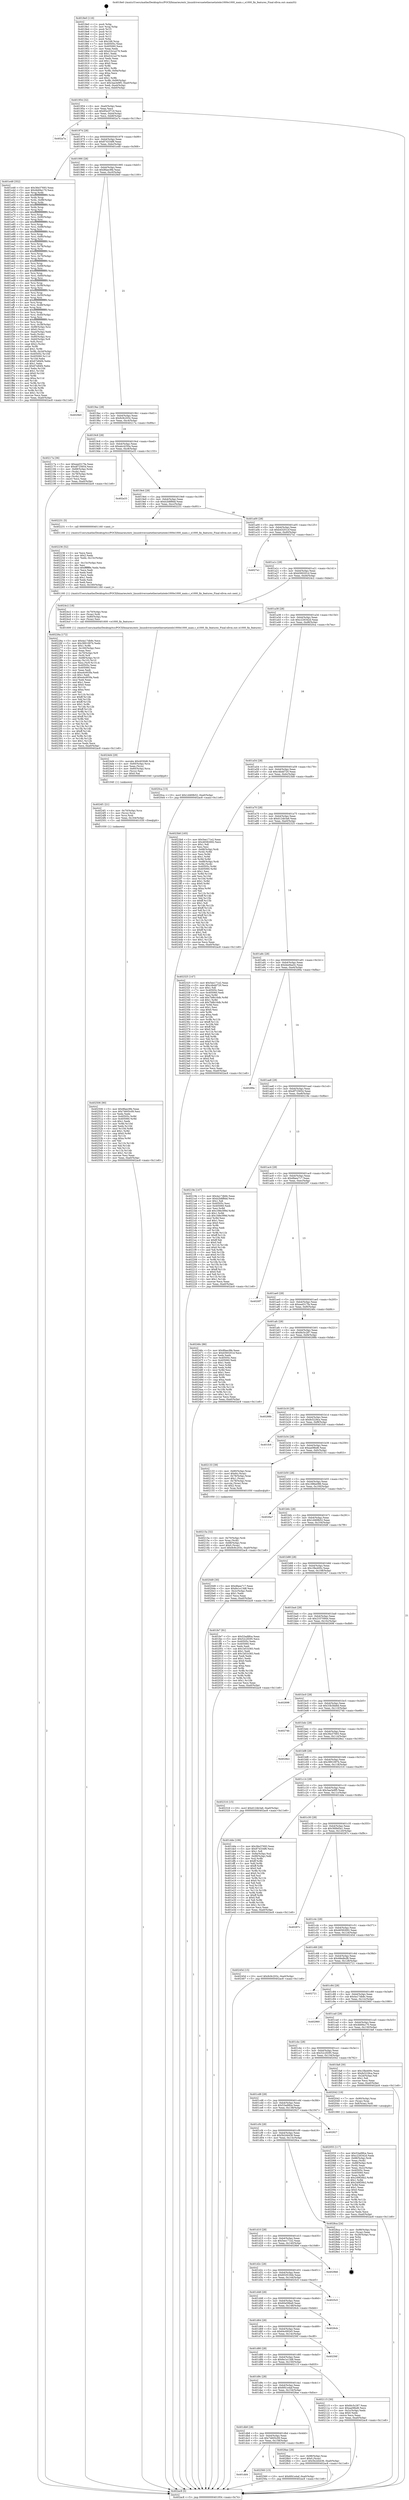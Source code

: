 digraph "0x4018e0" {
  label = "0x4018e0 (/mnt/c/Users/mathe/Desktop/tcc/POCII/binaries/extr_linuxdriversnetethernetintele1000e1000_main.c_e1000_fix_features_Final-ollvm.out::main(0))"
  labelloc = "t"
  node[shape=record]

  Entry [label="",width=0.3,height=0.3,shape=circle,fillcolor=black,style=filled]
  "0x401954" [label="{
     0x401954 [32]\l
     | [instrs]\l
     &nbsp;&nbsp;0x401954 \<+6\>: mov -0xa0(%rbp),%eax\l
     &nbsp;&nbsp;0x40195a \<+2\>: mov %eax,%ecx\l
     &nbsp;&nbsp;0x40195c \<+6\>: sub $0x85e2f719,%ecx\l
     &nbsp;&nbsp;0x401962 \<+6\>: mov %eax,-0xb4(%rbp)\l
     &nbsp;&nbsp;0x401968 \<+6\>: mov %ecx,-0xb8(%rbp)\l
     &nbsp;&nbsp;0x40196e \<+6\>: je 0000000000402a7a \<main+0x119a\>\l
  }"]
  "0x402a7a" [label="{
     0x402a7a\l
  }", style=dashed]
  "0x401974" [label="{
     0x401974 [28]\l
     | [instrs]\l
     &nbsp;&nbsp;0x401974 \<+5\>: jmp 0000000000401979 \<main+0x99\>\l
     &nbsp;&nbsp;0x401979 \<+6\>: mov -0xb4(%rbp),%eax\l
     &nbsp;&nbsp;0x40197f \<+5\>: sub $0x874334f6,%eax\l
     &nbsp;&nbsp;0x401984 \<+6\>: mov %eax,-0xbc(%rbp)\l
     &nbsp;&nbsp;0x40198a \<+6\>: je 0000000000401e48 \<main+0x568\>\l
  }"]
  Exit [label="",width=0.3,height=0.3,shape=circle,fillcolor=black,style=filled,peripheries=2]
  "0x401e48" [label="{
     0x401e48 [352]\l
     | [instrs]\l
     &nbsp;&nbsp;0x401e48 \<+5\>: mov $0x36e37693,%eax\l
     &nbsp;&nbsp;0x401e4d \<+5\>: mov $0x4b69a170,%ecx\l
     &nbsp;&nbsp;0x401e52 \<+3\>: mov %rsp,%rdx\l
     &nbsp;&nbsp;0x401e55 \<+4\>: add $0xfffffffffffffff0,%rdx\l
     &nbsp;&nbsp;0x401e59 \<+3\>: mov %rdx,%rsp\l
     &nbsp;&nbsp;0x401e5c \<+7\>: mov %rdx,-0x98(%rbp)\l
     &nbsp;&nbsp;0x401e63 \<+3\>: mov %rsp,%rdx\l
     &nbsp;&nbsp;0x401e66 \<+4\>: add $0xfffffffffffffff0,%rdx\l
     &nbsp;&nbsp;0x401e6a \<+3\>: mov %rdx,%rsp\l
     &nbsp;&nbsp;0x401e6d \<+3\>: mov %rsp,%rsi\l
     &nbsp;&nbsp;0x401e70 \<+4\>: add $0xfffffffffffffff0,%rsi\l
     &nbsp;&nbsp;0x401e74 \<+3\>: mov %rsi,%rsp\l
     &nbsp;&nbsp;0x401e77 \<+7\>: mov %rsi,-0x90(%rbp)\l
     &nbsp;&nbsp;0x401e7e \<+3\>: mov %rsp,%rsi\l
     &nbsp;&nbsp;0x401e81 \<+4\>: add $0xfffffffffffffff0,%rsi\l
     &nbsp;&nbsp;0x401e85 \<+3\>: mov %rsi,%rsp\l
     &nbsp;&nbsp;0x401e88 \<+7\>: mov %rsi,-0x88(%rbp)\l
     &nbsp;&nbsp;0x401e8f \<+3\>: mov %rsp,%rsi\l
     &nbsp;&nbsp;0x401e92 \<+4\>: add $0xfffffffffffffff0,%rsi\l
     &nbsp;&nbsp;0x401e96 \<+3\>: mov %rsi,%rsp\l
     &nbsp;&nbsp;0x401e99 \<+4\>: mov %rsi,-0x80(%rbp)\l
     &nbsp;&nbsp;0x401e9d \<+3\>: mov %rsp,%rsi\l
     &nbsp;&nbsp;0x401ea0 \<+4\>: add $0xfffffffffffffff0,%rsi\l
     &nbsp;&nbsp;0x401ea4 \<+3\>: mov %rsi,%rsp\l
     &nbsp;&nbsp;0x401ea7 \<+4\>: mov %rsi,-0x78(%rbp)\l
     &nbsp;&nbsp;0x401eab \<+3\>: mov %rsp,%rsi\l
     &nbsp;&nbsp;0x401eae \<+4\>: add $0xfffffffffffffff0,%rsi\l
     &nbsp;&nbsp;0x401eb2 \<+3\>: mov %rsi,%rsp\l
     &nbsp;&nbsp;0x401eb5 \<+4\>: mov %rsi,-0x70(%rbp)\l
     &nbsp;&nbsp;0x401eb9 \<+3\>: mov %rsp,%rsi\l
     &nbsp;&nbsp;0x401ebc \<+4\>: add $0xfffffffffffffff0,%rsi\l
     &nbsp;&nbsp;0x401ec0 \<+3\>: mov %rsi,%rsp\l
     &nbsp;&nbsp;0x401ec3 \<+4\>: mov %rsi,-0x68(%rbp)\l
     &nbsp;&nbsp;0x401ec7 \<+3\>: mov %rsp,%rsi\l
     &nbsp;&nbsp;0x401eca \<+4\>: add $0xfffffffffffffff0,%rsi\l
     &nbsp;&nbsp;0x401ece \<+3\>: mov %rsi,%rsp\l
     &nbsp;&nbsp;0x401ed1 \<+4\>: mov %rsi,-0x60(%rbp)\l
     &nbsp;&nbsp;0x401ed5 \<+3\>: mov %rsp,%rsi\l
     &nbsp;&nbsp;0x401ed8 \<+4\>: add $0xfffffffffffffff0,%rsi\l
     &nbsp;&nbsp;0x401edc \<+3\>: mov %rsi,%rsp\l
     &nbsp;&nbsp;0x401edf \<+4\>: mov %rsi,-0x58(%rbp)\l
     &nbsp;&nbsp;0x401ee3 \<+3\>: mov %rsp,%rsi\l
     &nbsp;&nbsp;0x401ee6 \<+4\>: add $0xfffffffffffffff0,%rsi\l
     &nbsp;&nbsp;0x401eea \<+3\>: mov %rsi,%rsp\l
     &nbsp;&nbsp;0x401eed \<+4\>: mov %rsi,-0x50(%rbp)\l
     &nbsp;&nbsp;0x401ef1 \<+3\>: mov %rsp,%rsi\l
     &nbsp;&nbsp;0x401ef4 \<+4\>: add $0xfffffffffffffff0,%rsi\l
     &nbsp;&nbsp;0x401ef8 \<+3\>: mov %rsi,%rsp\l
     &nbsp;&nbsp;0x401efb \<+4\>: mov %rsi,-0x48(%rbp)\l
     &nbsp;&nbsp;0x401eff \<+3\>: mov %rsp,%rsi\l
     &nbsp;&nbsp;0x401f02 \<+4\>: add $0xfffffffffffffff0,%rsi\l
     &nbsp;&nbsp;0x401f06 \<+3\>: mov %rsi,%rsp\l
     &nbsp;&nbsp;0x401f09 \<+4\>: mov %rsi,-0x40(%rbp)\l
     &nbsp;&nbsp;0x401f0d \<+3\>: mov %rsp,%rsi\l
     &nbsp;&nbsp;0x401f10 \<+4\>: add $0xfffffffffffffff0,%rsi\l
     &nbsp;&nbsp;0x401f14 \<+3\>: mov %rsi,%rsp\l
     &nbsp;&nbsp;0x401f17 \<+4\>: mov %rsi,-0x38(%rbp)\l
     &nbsp;&nbsp;0x401f1b \<+7\>: mov -0x98(%rbp),%rsi\l
     &nbsp;&nbsp;0x401f22 \<+6\>: movl $0x0,(%rsi)\l
     &nbsp;&nbsp;0x401f28 \<+6\>: mov -0xa4(%rbp),%edi\l
     &nbsp;&nbsp;0x401f2e \<+2\>: mov %edi,(%rdx)\l
     &nbsp;&nbsp;0x401f30 \<+7\>: mov -0x90(%rbp),%rsi\l
     &nbsp;&nbsp;0x401f37 \<+7\>: mov -0xb0(%rbp),%r8\l
     &nbsp;&nbsp;0x401f3e \<+3\>: mov %r8,(%rsi)\l
     &nbsp;&nbsp;0x401f41 \<+3\>: cmpl $0x2,(%rdx)\l
     &nbsp;&nbsp;0x401f44 \<+4\>: setne %r9b\l
     &nbsp;&nbsp;0x401f48 \<+4\>: and $0x1,%r9b\l
     &nbsp;&nbsp;0x401f4c \<+4\>: mov %r9b,-0x2d(%rbp)\l
     &nbsp;&nbsp;0x401f50 \<+8\>: mov 0x40505c,%r10d\l
     &nbsp;&nbsp;0x401f58 \<+8\>: mov 0x405060,%r11d\l
     &nbsp;&nbsp;0x401f60 \<+3\>: mov %r10d,%ebx\l
     &nbsp;&nbsp;0x401f63 \<+6\>: add $0x67e84f4,%ebx\l
     &nbsp;&nbsp;0x401f69 \<+3\>: sub $0x1,%ebx\l
     &nbsp;&nbsp;0x401f6c \<+6\>: sub $0x67e84f4,%ebx\l
     &nbsp;&nbsp;0x401f72 \<+4\>: imul %ebx,%r10d\l
     &nbsp;&nbsp;0x401f76 \<+4\>: and $0x1,%r10d\l
     &nbsp;&nbsp;0x401f7a \<+4\>: cmp $0x0,%r10d\l
     &nbsp;&nbsp;0x401f7e \<+4\>: sete %r9b\l
     &nbsp;&nbsp;0x401f82 \<+4\>: cmp $0xa,%r11d\l
     &nbsp;&nbsp;0x401f86 \<+4\>: setl %r14b\l
     &nbsp;&nbsp;0x401f8a \<+3\>: mov %r9b,%r15b\l
     &nbsp;&nbsp;0x401f8d \<+3\>: and %r14b,%r15b\l
     &nbsp;&nbsp;0x401f90 \<+3\>: xor %r14b,%r9b\l
     &nbsp;&nbsp;0x401f93 \<+3\>: or %r9b,%r15b\l
     &nbsp;&nbsp;0x401f96 \<+4\>: test $0x1,%r15b\l
     &nbsp;&nbsp;0x401f9a \<+3\>: cmovne %ecx,%eax\l
     &nbsp;&nbsp;0x401f9d \<+6\>: mov %eax,-0xa0(%rbp)\l
     &nbsp;&nbsp;0x401fa3 \<+5\>: jmp 0000000000402ac8 \<main+0x11e8\>\l
  }"]
  "0x401990" [label="{
     0x401990 [28]\l
     | [instrs]\l
     &nbsp;&nbsp;0x401990 \<+5\>: jmp 0000000000401995 \<main+0xb5\>\l
     &nbsp;&nbsp;0x401995 \<+6\>: mov -0xb4(%rbp),%eax\l
     &nbsp;&nbsp;0x40199b \<+5\>: sub $0x8faec9fe,%eax\l
     &nbsp;&nbsp;0x4019a0 \<+6\>: mov %eax,-0xc0(%rbp)\l
     &nbsp;&nbsp;0x4019a6 \<+6\>: je 00000000004029e0 \<main+0x1100\>\l
  }"]
  "0x401dd4" [label="{
     0x401dd4\l
  }", style=dashed]
  "0x4029e0" [label="{
     0x4029e0\l
  }", style=dashed]
  "0x4019ac" [label="{
     0x4019ac [28]\l
     | [instrs]\l
     &nbsp;&nbsp;0x4019ac \<+5\>: jmp 00000000004019b1 \<main+0xd1\>\l
     &nbsp;&nbsp;0x4019b1 \<+6\>: mov -0xb4(%rbp),%eax\l
     &nbsp;&nbsp;0x4019b7 \<+5\>: sub $0x9c9c203c,%eax\l
     &nbsp;&nbsp;0x4019bc \<+6\>: mov %eax,-0xc4(%rbp)\l
     &nbsp;&nbsp;0x4019c2 \<+6\>: je 000000000040217a \<main+0x89a\>\l
  }"]
  "0x402560" [label="{
     0x402560 [15]\l
     | [instrs]\l
     &nbsp;&nbsp;0x402560 \<+10\>: movl $0x6f41e4af,-0xa0(%rbp)\l
     &nbsp;&nbsp;0x40256a \<+5\>: jmp 0000000000402ac8 \<main+0x11e8\>\l
  }"]
  "0x40217a" [label="{
     0x40217a [36]\l
     | [instrs]\l
     &nbsp;&nbsp;0x40217a \<+5\>: mov $0xeed317fa,%eax\l
     &nbsp;&nbsp;0x40217f \<+5\>: mov $0xdf725654,%ecx\l
     &nbsp;&nbsp;0x402184 \<+4\>: mov -0x68(%rbp),%rdx\l
     &nbsp;&nbsp;0x402188 \<+2\>: mov (%rdx),%esi\l
     &nbsp;&nbsp;0x40218a \<+4\>: mov -0x78(%rbp),%rdx\l
     &nbsp;&nbsp;0x40218e \<+2\>: cmp (%rdx),%esi\l
     &nbsp;&nbsp;0x402190 \<+3\>: cmovl %ecx,%eax\l
     &nbsp;&nbsp;0x402193 \<+6\>: mov %eax,-0xa0(%rbp)\l
     &nbsp;&nbsp;0x402199 \<+5\>: jmp 0000000000402ac8 \<main+0x11e8\>\l
  }"]
  "0x4019c8" [label="{
     0x4019c8 [28]\l
     | [instrs]\l
     &nbsp;&nbsp;0x4019c8 \<+5\>: jmp 00000000004019cd \<main+0xed\>\l
     &nbsp;&nbsp;0x4019cd \<+6\>: mov -0xb4(%rbp),%eax\l
     &nbsp;&nbsp;0x4019d3 \<+5\>: sub $0xabc4250a,%eax\l
     &nbsp;&nbsp;0x4019d8 \<+6\>: mov %eax,-0xc8(%rbp)\l
     &nbsp;&nbsp;0x4019de \<+6\>: je 0000000000402a33 \<main+0x1153\>\l
  }"]
  "0x401db8" [label="{
     0x401db8 [28]\l
     | [instrs]\l
     &nbsp;&nbsp;0x401db8 \<+5\>: jmp 0000000000401dbd \<main+0x4dd\>\l
     &nbsp;&nbsp;0x401dbd \<+6\>: mov -0xb4(%rbp),%eax\l
     &nbsp;&nbsp;0x401dc3 \<+5\>: sub $0x74605c09,%eax\l
     &nbsp;&nbsp;0x401dc8 \<+6\>: mov %eax,-0x158(%rbp)\l
     &nbsp;&nbsp;0x401dce \<+6\>: je 0000000000402560 \<main+0xc80\>\l
  }"]
  "0x402a33" [label="{
     0x402a33\l
  }", style=dashed]
  "0x4019e4" [label="{
     0x4019e4 [28]\l
     | [instrs]\l
     &nbsp;&nbsp;0x4019e4 \<+5\>: jmp 00000000004019e9 \<main+0x109\>\l
     &nbsp;&nbsp;0x4019e9 \<+6\>: mov -0xb4(%rbp),%eax\l
     &nbsp;&nbsp;0x4019ef \<+5\>: sub $0xb2b8f8dd,%eax\l
     &nbsp;&nbsp;0x4019f4 \<+6\>: mov %eax,-0xcc(%rbp)\l
     &nbsp;&nbsp;0x4019fa \<+6\>: je 0000000000402231 \<main+0x951\>\l
  }"]
  "0x4028ae" [label="{
     0x4028ae [28]\l
     | [instrs]\l
     &nbsp;&nbsp;0x4028ae \<+7\>: mov -0x98(%rbp),%rax\l
     &nbsp;&nbsp;0x4028b5 \<+6\>: movl $0x0,(%rax)\l
     &nbsp;&nbsp;0x4028bb \<+10\>: movl $0x5b2d4436,-0xa0(%rbp)\l
     &nbsp;&nbsp;0x4028c5 \<+5\>: jmp 0000000000402ac8 \<main+0x11e8\>\l
  }"]
  "0x402231" [label="{
     0x402231 [5]\l
     | [instrs]\l
     &nbsp;&nbsp;0x402231 \<+5\>: call 0000000000401160 \<next_i\>\l
     | [calls]\l
     &nbsp;&nbsp;0x401160 \{1\} (/mnt/c/Users/mathe/Desktop/tcc/POCII/binaries/extr_linuxdriversnetethernetintele1000e1000_main.c_e1000_fix_features_Final-ollvm.out::next_i)\l
  }"]
  "0x401a00" [label="{
     0x401a00 [28]\l
     | [instrs]\l
     &nbsp;&nbsp;0x401a00 \<+5\>: jmp 0000000000401a05 \<main+0x125\>\l
     &nbsp;&nbsp;0x401a05 \<+6\>: mov -0xb4(%rbp),%eax\l
     &nbsp;&nbsp;0x401a0b \<+5\>: sub $0xb43201cf,%eax\l
     &nbsp;&nbsp;0x401a10 \<+6\>: mov %eax,-0xd0(%rbp)\l
     &nbsp;&nbsp;0x401a16 \<+6\>: je 00000000004027a1 \<main+0xec1\>\l
  }"]
  "0x402506" [label="{
     0x402506 [90]\l
     | [instrs]\l
     &nbsp;&nbsp;0x402506 \<+5\>: mov $0x8faec9fe,%eax\l
     &nbsp;&nbsp;0x40250b \<+5\>: mov $0x74605c09,%esi\l
     &nbsp;&nbsp;0x402510 \<+2\>: xor %edx,%edx\l
     &nbsp;&nbsp;0x402512 \<+8\>: mov 0x40505c,%r8d\l
     &nbsp;&nbsp;0x40251a \<+8\>: mov 0x405060,%r9d\l
     &nbsp;&nbsp;0x402522 \<+3\>: sub $0x1,%edx\l
     &nbsp;&nbsp;0x402525 \<+3\>: mov %r8d,%r10d\l
     &nbsp;&nbsp;0x402528 \<+3\>: add %edx,%r10d\l
     &nbsp;&nbsp;0x40252b \<+4\>: imul %r10d,%r8d\l
     &nbsp;&nbsp;0x40252f \<+4\>: and $0x1,%r8d\l
     &nbsp;&nbsp;0x402533 \<+4\>: cmp $0x0,%r8d\l
     &nbsp;&nbsp;0x402537 \<+4\>: sete %r11b\l
     &nbsp;&nbsp;0x40253b \<+4\>: cmp $0xa,%r9d\l
     &nbsp;&nbsp;0x40253f \<+3\>: setl %bl\l
     &nbsp;&nbsp;0x402542 \<+3\>: mov %r11b,%r14b\l
     &nbsp;&nbsp;0x402545 \<+3\>: and %bl,%r14b\l
     &nbsp;&nbsp;0x402548 \<+3\>: xor %bl,%r11b\l
     &nbsp;&nbsp;0x40254b \<+3\>: or %r11b,%r14b\l
     &nbsp;&nbsp;0x40254e \<+4\>: test $0x1,%r14b\l
     &nbsp;&nbsp;0x402552 \<+3\>: cmovne %esi,%eax\l
     &nbsp;&nbsp;0x402555 \<+6\>: mov %eax,-0xa0(%rbp)\l
     &nbsp;&nbsp;0x40255b \<+5\>: jmp 0000000000402ac8 \<main+0x11e8\>\l
  }"]
  "0x4027a1" [label="{
     0x4027a1\l
  }", style=dashed]
  "0x401a1c" [label="{
     0x401a1c [28]\l
     | [instrs]\l
     &nbsp;&nbsp;0x401a1c \<+5\>: jmp 0000000000401a21 \<main+0x141\>\l
     &nbsp;&nbsp;0x401a21 \<+6\>: mov -0xb4(%rbp),%eax\l
     &nbsp;&nbsp;0x401a27 \<+5\>: sub $0xb560201d,%eax\l
     &nbsp;&nbsp;0x401a2c \<+6\>: mov %eax,-0xd4(%rbp)\l
     &nbsp;&nbsp;0x401a32 \<+6\>: je 00000000004024c2 \<main+0xbe2\>\l
  }"]
  "0x4024f1" [label="{
     0x4024f1 [21]\l
     | [instrs]\l
     &nbsp;&nbsp;0x4024f1 \<+4\>: mov -0x70(%rbp),%rcx\l
     &nbsp;&nbsp;0x4024f5 \<+3\>: mov (%rcx),%rcx\l
     &nbsp;&nbsp;0x4024f8 \<+3\>: mov %rcx,%rdi\l
     &nbsp;&nbsp;0x4024fb \<+6\>: mov %eax,-0x164(%rbp)\l
     &nbsp;&nbsp;0x402501 \<+5\>: call 0000000000401030 \<free@plt\>\l
     | [calls]\l
     &nbsp;&nbsp;0x401030 \{1\} (unknown)\l
  }"]
  "0x4024c2" [label="{
     0x4024c2 [18]\l
     | [instrs]\l
     &nbsp;&nbsp;0x4024c2 \<+4\>: mov -0x70(%rbp),%rax\l
     &nbsp;&nbsp;0x4024c6 \<+3\>: mov (%rax),%rdi\l
     &nbsp;&nbsp;0x4024c9 \<+4\>: mov -0x80(%rbp),%rax\l
     &nbsp;&nbsp;0x4024cd \<+2\>: mov (%rax),%esi\l
     &nbsp;&nbsp;0x4024cf \<+5\>: call 0000000000401600 \<e1000_fix_features\>\l
     | [calls]\l
     &nbsp;&nbsp;0x401600 \{1\} (/mnt/c/Users/mathe/Desktop/tcc/POCII/binaries/extr_linuxdriversnetethernetintele1000e1000_main.c_e1000_fix_features_Final-ollvm.out::e1000_fix_features)\l
  }"]
  "0x401a38" [label="{
     0x401a38 [28]\l
     | [instrs]\l
     &nbsp;&nbsp;0x401a38 \<+5\>: jmp 0000000000401a3d \<main+0x15d\>\l
     &nbsp;&nbsp;0x401a3d \<+6\>: mov -0xb4(%rbp),%eax\l
     &nbsp;&nbsp;0x401a43 \<+5\>: sub $0xc226342d,%eax\l
     &nbsp;&nbsp;0x401a48 \<+6\>: mov %eax,-0xd8(%rbp)\l
     &nbsp;&nbsp;0x401a4e \<+6\>: je 00000000004020ca \<main+0x7ea\>\l
  }"]
  "0x4024d4" [label="{
     0x4024d4 [29]\l
     | [instrs]\l
     &nbsp;&nbsp;0x4024d4 \<+10\>: movabs $0x4030d6,%rdi\l
     &nbsp;&nbsp;0x4024de \<+4\>: mov -0x60(%rbp),%rcx\l
     &nbsp;&nbsp;0x4024e2 \<+2\>: mov %eax,(%rcx)\l
     &nbsp;&nbsp;0x4024e4 \<+4\>: mov -0x60(%rbp),%rcx\l
     &nbsp;&nbsp;0x4024e8 \<+2\>: mov (%rcx),%esi\l
     &nbsp;&nbsp;0x4024ea \<+2\>: mov $0x0,%al\l
     &nbsp;&nbsp;0x4024ec \<+5\>: call 0000000000401040 \<printf@plt\>\l
     | [calls]\l
     &nbsp;&nbsp;0x401040 \{1\} (unknown)\l
  }"]
  "0x4020ca" [label="{
     0x4020ca [15]\l
     | [instrs]\l
     &nbsp;&nbsp;0x4020ca \<+10\>: movl $0x1d469b52,-0xa0(%rbp)\l
     &nbsp;&nbsp;0x4020d4 \<+5\>: jmp 0000000000402ac8 \<main+0x11e8\>\l
  }"]
  "0x401a54" [label="{
     0x401a54 [28]\l
     | [instrs]\l
     &nbsp;&nbsp;0x401a54 \<+5\>: jmp 0000000000401a59 \<main+0x179\>\l
     &nbsp;&nbsp;0x401a59 \<+6\>: mov -0xb4(%rbp),%eax\l
     &nbsp;&nbsp;0x401a5f \<+5\>: sub $0xc4bdd720,%eax\l
     &nbsp;&nbsp;0x401a64 \<+6\>: mov %eax,-0xdc(%rbp)\l
     &nbsp;&nbsp;0x401a6a \<+6\>: je 00000000004023b8 \<main+0xad8\>\l
  }"]
  "0x40226a" [label="{
     0x40226a [172]\l
     | [instrs]\l
     &nbsp;&nbsp;0x40226a \<+5\>: mov $0x4a17db9c,%ecx\l
     &nbsp;&nbsp;0x40226f \<+5\>: mov $0x3891097b,%edx\l
     &nbsp;&nbsp;0x402274 \<+3\>: mov $0x1,%r8b\l
     &nbsp;&nbsp;0x402277 \<+6\>: mov -0x160(%rbp),%esi\l
     &nbsp;&nbsp;0x40227d \<+3\>: imul %eax,%esi\l
     &nbsp;&nbsp;0x402280 \<+4\>: mov -0x70(%rbp),%r9\l
     &nbsp;&nbsp;0x402284 \<+3\>: mov (%r9),%r9\l
     &nbsp;&nbsp;0x402287 \<+4\>: mov -0x68(%rbp),%r10\l
     &nbsp;&nbsp;0x40228b \<+3\>: movslq (%r10),%r10\l
     &nbsp;&nbsp;0x40228e \<+4\>: mov %esi,(%r9,%r10,4)\l
     &nbsp;&nbsp;0x402292 \<+7\>: mov 0x40505c,%eax\l
     &nbsp;&nbsp;0x402299 \<+7\>: mov 0x405060,%esi\l
     &nbsp;&nbsp;0x4022a0 \<+2\>: mov %eax,%edi\l
     &nbsp;&nbsp;0x4022a2 \<+6\>: sub $0xe4c603fa,%edi\l
     &nbsp;&nbsp;0x4022a8 \<+3\>: sub $0x1,%edi\l
     &nbsp;&nbsp;0x4022ab \<+6\>: add $0xe4c603fa,%edi\l
     &nbsp;&nbsp;0x4022b1 \<+3\>: imul %edi,%eax\l
     &nbsp;&nbsp;0x4022b4 \<+3\>: and $0x1,%eax\l
     &nbsp;&nbsp;0x4022b7 \<+3\>: cmp $0x0,%eax\l
     &nbsp;&nbsp;0x4022ba \<+4\>: sete %r11b\l
     &nbsp;&nbsp;0x4022be \<+3\>: cmp $0xa,%esi\l
     &nbsp;&nbsp;0x4022c1 \<+3\>: setl %bl\l
     &nbsp;&nbsp;0x4022c4 \<+3\>: mov %r11b,%r14b\l
     &nbsp;&nbsp;0x4022c7 \<+4\>: xor $0xff,%r14b\l
     &nbsp;&nbsp;0x4022cb \<+3\>: mov %bl,%r15b\l
     &nbsp;&nbsp;0x4022ce \<+4\>: xor $0xff,%r15b\l
     &nbsp;&nbsp;0x4022d2 \<+4\>: xor $0x1,%r8b\l
     &nbsp;&nbsp;0x4022d6 \<+3\>: mov %r14b,%r12b\l
     &nbsp;&nbsp;0x4022d9 \<+4\>: and $0xff,%r12b\l
     &nbsp;&nbsp;0x4022dd \<+3\>: and %r8b,%r11b\l
     &nbsp;&nbsp;0x4022e0 \<+3\>: mov %r15b,%r13b\l
     &nbsp;&nbsp;0x4022e3 \<+4\>: and $0xff,%r13b\l
     &nbsp;&nbsp;0x4022e7 \<+3\>: and %r8b,%bl\l
     &nbsp;&nbsp;0x4022ea \<+3\>: or %r11b,%r12b\l
     &nbsp;&nbsp;0x4022ed \<+3\>: or %bl,%r13b\l
     &nbsp;&nbsp;0x4022f0 \<+3\>: xor %r13b,%r12b\l
     &nbsp;&nbsp;0x4022f3 \<+3\>: or %r15b,%r14b\l
     &nbsp;&nbsp;0x4022f6 \<+4\>: xor $0xff,%r14b\l
     &nbsp;&nbsp;0x4022fa \<+4\>: or $0x1,%r8b\l
     &nbsp;&nbsp;0x4022fe \<+3\>: and %r8b,%r14b\l
     &nbsp;&nbsp;0x402301 \<+3\>: or %r14b,%r12b\l
     &nbsp;&nbsp;0x402304 \<+4\>: test $0x1,%r12b\l
     &nbsp;&nbsp;0x402308 \<+3\>: cmovne %edx,%ecx\l
     &nbsp;&nbsp;0x40230b \<+6\>: mov %ecx,-0xa0(%rbp)\l
     &nbsp;&nbsp;0x402311 \<+5\>: jmp 0000000000402ac8 \<main+0x11e8\>\l
  }"]
  "0x4023b8" [label="{
     0x4023b8 [165]\l
     | [instrs]\l
     &nbsp;&nbsp;0x4023b8 \<+5\>: mov $0x5ee171e2,%eax\l
     &nbsp;&nbsp;0x4023bd \<+5\>: mov $0x46582692,%ecx\l
     &nbsp;&nbsp;0x4023c2 \<+2\>: mov $0x1,%dl\l
     &nbsp;&nbsp;0x4023c4 \<+2\>: xor %esi,%esi\l
     &nbsp;&nbsp;0x4023c6 \<+4\>: mov -0x68(%rbp),%rdi\l
     &nbsp;&nbsp;0x4023ca \<+3\>: mov (%rdi),%r8d\l
     &nbsp;&nbsp;0x4023cd \<+3\>: mov %esi,%r9d\l
     &nbsp;&nbsp;0x4023d0 \<+4\>: sub $0x1,%r9d\l
     &nbsp;&nbsp;0x4023d4 \<+3\>: sub %r9d,%r8d\l
     &nbsp;&nbsp;0x4023d7 \<+4\>: mov -0x68(%rbp),%rdi\l
     &nbsp;&nbsp;0x4023db \<+3\>: mov %r8d,(%rdi)\l
     &nbsp;&nbsp;0x4023de \<+8\>: mov 0x40505c,%r8d\l
     &nbsp;&nbsp;0x4023e6 \<+8\>: mov 0x405060,%r9d\l
     &nbsp;&nbsp;0x4023ee \<+3\>: sub $0x1,%esi\l
     &nbsp;&nbsp;0x4023f1 \<+3\>: mov %r8d,%r10d\l
     &nbsp;&nbsp;0x4023f4 \<+3\>: add %esi,%r10d\l
     &nbsp;&nbsp;0x4023f7 \<+4\>: imul %r10d,%r8d\l
     &nbsp;&nbsp;0x4023fb \<+4\>: and $0x1,%r8d\l
     &nbsp;&nbsp;0x4023ff \<+4\>: cmp $0x0,%r8d\l
     &nbsp;&nbsp;0x402403 \<+4\>: sete %r11b\l
     &nbsp;&nbsp;0x402407 \<+4\>: cmp $0xa,%r9d\l
     &nbsp;&nbsp;0x40240b \<+3\>: setl %bl\l
     &nbsp;&nbsp;0x40240e \<+3\>: mov %r11b,%r14b\l
     &nbsp;&nbsp;0x402411 \<+4\>: xor $0xff,%r14b\l
     &nbsp;&nbsp;0x402415 \<+3\>: mov %bl,%r15b\l
     &nbsp;&nbsp;0x402418 \<+4\>: xor $0xff,%r15b\l
     &nbsp;&nbsp;0x40241c \<+3\>: xor $0x1,%dl\l
     &nbsp;&nbsp;0x40241f \<+3\>: mov %r14b,%r12b\l
     &nbsp;&nbsp;0x402422 \<+4\>: and $0xff,%r12b\l
     &nbsp;&nbsp;0x402426 \<+3\>: and %dl,%r11b\l
     &nbsp;&nbsp;0x402429 \<+3\>: mov %r15b,%r13b\l
     &nbsp;&nbsp;0x40242c \<+4\>: and $0xff,%r13b\l
     &nbsp;&nbsp;0x402430 \<+2\>: and %dl,%bl\l
     &nbsp;&nbsp;0x402432 \<+3\>: or %r11b,%r12b\l
     &nbsp;&nbsp;0x402435 \<+3\>: or %bl,%r13b\l
     &nbsp;&nbsp;0x402438 \<+3\>: xor %r13b,%r12b\l
     &nbsp;&nbsp;0x40243b \<+3\>: or %r15b,%r14b\l
     &nbsp;&nbsp;0x40243e \<+4\>: xor $0xff,%r14b\l
     &nbsp;&nbsp;0x402442 \<+3\>: or $0x1,%dl\l
     &nbsp;&nbsp;0x402445 \<+3\>: and %dl,%r14b\l
     &nbsp;&nbsp;0x402448 \<+3\>: or %r14b,%r12b\l
     &nbsp;&nbsp;0x40244b \<+4\>: test $0x1,%r12b\l
     &nbsp;&nbsp;0x40244f \<+3\>: cmovne %ecx,%eax\l
     &nbsp;&nbsp;0x402452 \<+6\>: mov %eax,-0xa0(%rbp)\l
     &nbsp;&nbsp;0x402458 \<+5\>: jmp 0000000000402ac8 \<main+0x11e8\>\l
  }"]
  "0x401a70" [label="{
     0x401a70 [28]\l
     | [instrs]\l
     &nbsp;&nbsp;0x401a70 \<+5\>: jmp 0000000000401a75 \<main+0x195\>\l
     &nbsp;&nbsp;0x401a75 \<+6\>: mov -0xb4(%rbp),%eax\l
     &nbsp;&nbsp;0x401a7b \<+5\>: sub $0xd124b3a6,%eax\l
     &nbsp;&nbsp;0x401a80 \<+6\>: mov %eax,-0xe0(%rbp)\l
     &nbsp;&nbsp;0x401a86 \<+6\>: je 0000000000402325 \<main+0xa45\>\l
  }"]
  "0x402236" [label="{
     0x402236 [52]\l
     | [instrs]\l
     &nbsp;&nbsp;0x402236 \<+2\>: xor %ecx,%ecx\l
     &nbsp;&nbsp;0x402238 \<+5\>: mov $0x2,%edx\l
     &nbsp;&nbsp;0x40223d \<+6\>: mov %edx,-0x15c(%rbp)\l
     &nbsp;&nbsp;0x402243 \<+1\>: cltd\l
     &nbsp;&nbsp;0x402244 \<+6\>: mov -0x15c(%rbp),%esi\l
     &nbsp;&nbsp;0x40224a \<+2\>: idiv %esi\l
     &nbsp;&nbsp;0x40224c \<+6\>: imul $0xfffffffe,%edx,%edx\l
     &nbsp;&nbsp;0x402252 \<+2\>: mov %ecx,%edi\l
     &nbsp;&nbsp;0x402254 \<+2\>: sub %edx,%edi\l
     &nbsp;&nbsp;0x402256 \<+2\>: mov %ecx,%edx\l
     &nbsp;&nbsp;0x402258 \<+3\>: sub $0x1,%edx\l
     &nbsp;&nbsp;0x40225b \<+2\>: add %edx,%edi\l
     &nbsp;&nbsp;0x40225d \<+2\>: sub %edi,%ecx\l
     &nbsp;&nbsp;0x40225f \<+6\>: mov %ecx,-0x160(%rbp)\l
     &nbsp;&nbsp;0x402265 \<+5\>: call 0000000000401160 \<next_i\>\l
     | [calls]\l
     &nbsp;&nbsp;0x401160 \{1\} (/mnt/c/Users/mathe/Desktop/tcc/POCII/binaries/extr_linuxdriversnetethernetintele1000e1000_main.c_e1000_fix_features_Final-ollvm.out::next_i)\l
  }"]
  "0x402325" [label="{
     0x402325 [147]\l
     | [instrs]\l
     &nbsp;&nbsp;0x402325 \<+5\>: mov $0x5ee171e2,%eax\l
     &nbsp;&nbsp;0x40232a \<+5\>: mov $0xc4bdd720,%ecx\l
     &nbsp;&nbsp;0x40232f \<+2\>: mov $0x1,%dl\l
     &nbsp;&nbsp;0x402331 \<+7\>: mov 0x40505c,%esi\l
     &nbsp;&nbsp;0x402338 \<+7\>: mov 0x405060,%edi\l
     &nbsp;&nbsp;0x40233f \<+3\>: mov %esi,%r8d\l
     &nbsp;&nbsp;0x402342 \<+7\>: add $0x7b8b16db,%r8d\l
     &nbsp;&nbsp;0x402349 \<+4\>: sub $0x1,%r8d\l
     &nbsp;&nbsp;0x40234d \<+7\>: sub $0x7b8b16db,%r8d\l
     &nbsp;&nbsp;0x402354 \<+4\>: imul %r8d,%esi\l
     &nbsp;&nbsp;0x402358 \<+3\>: and $0x1,%esi\l
     &nbsp;&nbsp;0x40235b \<+3\>: cmp $0x0,%esi\l
     &nbsp;&nbsp;0x40235e \<+4\>: sete %r9b\l
     &nbsp;&nbsp;0x402362 \<+3\>: cmp $0xa,%edi\l
     &nbsp;&nbsp;0x402365 \<+4\>: setl %r10b\l
     &nbsp;&nbsp;0x402369 \<+3\>: mov %r9b,%r11b\l
     &nbsp;&nbsp;0x40236c \<+4\>: xor $0xff,%r11b\l
     &nbsp;&nbsp;0x402370 \<+3\>: mov %r10b,%bl\l
     &nbsp;&nbsp;0x402373 \<+3\>: xor $0xff,%bl\l
     &nbsp;&nbsp;0x402376 \<+3\>: xor $0x0,%dl\l
     &nbsp;&nbsp;0x402379 \<+3\>: mov %r11b,%r14b\l
     &nbsp;&nbsp;0x40237c \<+4\>: and $0x0,%r14b\l
     &nbsp;&nbsp;0x402380 \<+3\>: and %dl,%r9b\l
     &nbsp;&nbsp;0x402383 \<+3\>: mov %bl,%r15b\l
     &nbsp;&nbsp;0x402386 \<+4\>: and $0x0,%r15b\l
     &nbsp;&nbsp;0x40238a \<+3\>: and %dl,%r10b\l
     &nbsp;&nbsp;0x40238d \<+3\>: or %r9b,%r14b\l
     &nbsp;&nbsp;0x402390 \<+3\>: or %r10b,%r15b\l
     &nbsp;&nbsp;0x402393 \<+3\>: xor %r15b,%r14b\l
     &nbsp;&nbsp;0x402396 \<+3\>: or %bl,%r11b\l
     &nbsp;&nbsp;0x402399 \<+4\>: xor $0xff,%r11b\l
     &nbsp;&nbsp;0x40239d \<+3\>: or $0x0,%dl\l
     &nbsp;&nbsp;0x4023a0 \<+3\>: and %dl,%r11b\l
     &nbsp;&nbsp;0x4023a3 \<+3\>: or %r11b,%r14b\l
     &nbsp;&nbsp;0x4023a6 \<+4\>: test $0x1,%r14b\l
     &nbsp;&nbsp;0x4023aa \<+3\>: cmovne %ecx,%eax\l
     &nbsp;&nbsp;0x4023ad \<+6\>: mov %eax,-0xa0(%rbp)\l
     &nbsp;&nbsp;0x4023b3 \<+5\>: jmp 0000000000402ac8 \<main+0x11e8\>\l
  }"]
  "0x401a8c" [label="{
     0x401a8c [28]\l
     | [instrs]\l
     &nbsp;&nbsp;0x401a8c \<+5\>: jmp 0000000000401a91 \<main+0x1b1\>\l
     &nbsp;&nbsp;0x401a91 \<+6\>: mov -0xb4(%rbp),%eax\l
     &nbsp;&nbsp;0x401a97 \<+5\>: sub $0xdee9aa5c,%eax\l
     &nbsp;&nbsp;0x401a9c \<+6\>: mov %eax,-0xe4(%rbp)\l
     &nbsp;&nbsp;0x401aa2 \<+6\>: je 000000000040289a \<main+0xfba\>\l
  }"]
  "0x40215a" [label="{
     0x40215a [32]\l
     | [instrs]\l
     &nbsp;&nbsp;0x40215a \<+4\>: mov -0x70(%rbp),%rdi\l
     &nbsp;&nbsp;0x40215e \<+3\>: mov %rax,(%rdi)\l
     &nbsp;&nbsp;0x402161 \<+4\>: mov -0x68(%rbp),%rax\l
     &nbsp;&nbsp;0x402165 \<+6\>: movl $0x0,(%rax)\l
     &nbsp;&nbsp;0x40216b \<+10\>: movl $0x9c9c203c,-0xa0(%rbp)\l
     &nbsp;&nbsp;0x402175 \<+5\>: jmp 0000000000402ac8 \<main+0x11e8\>\l
  }"]
  "0x40289a" [label="{
     0x40289a\l
  }", style=dashed]
  "0x401aa8" [label="{
     0x401aa8 [28]\l
     | [instrs]\l
     &nbsp;&nbsp;0x401aa8 \<+5\>: jmp 0000000000401aad \<main+0x1cd\>\l
     &nbsp;&nbsp;0x401aad \<+6\>: mov -0xb4(%rbp),%eax\l
     &nbsp;&nbsp;0x401ab3 \<+5\>: sub $0xdf725654,%eax\l
     &nbsp;&nbsp;0x401ab8 \<+6\>: mov %eax,-0xe8(%rbp)\l
     &nbsp;&nbsp;0x401abe \<+6\>: je 000000000040219e \<main+0x8be\>\l
  }"]
  "0x401d9c" [label="{
     0x401d9c [28]\l
     | [instrs]\l
     &nbsp;&nbsp;0x401d9c \<+5\>: jmp 0000000000401da1 \<main+0x4c1\>\l
     &nbsp;&nbsp;0x401da1 \<+6\>: mov -0xb4(%rbp),%eax\l
     &nbsp;&nbsp;0x401da7 \<+5\>: sub $0x6f41e4af,%eax\l
     &nbsp;&nbsp;0x401dac \<+6\>: mov %eax,-0x154(%rbp)\l
     &nbsp;&nbsp;0x401db2 \<+6\>: je 00000000004028ae \<main+0xfce\>\l
  }"]
  "0x40219e" [label="{
     0x40219e [147]\l
     | [instrs]\l
     &nbsp;&nbsp;0x40219e \<+5\>: mov $0x4a17db9c,%eax\l
     &nbsp;&nbsp;0x4021a3 \<+5\>: mov $0xb2b8f8dd,%ecx\l
     &nbsp;&nbsp;0x4021a8 \<+2\>: mov $0x1,%dl\l
     &nbsp;&nbsp;0x4021aa \<+7\>: mov 0x40505c,%esi\l
     &nbsp;&nbsp;0x4021b1 \<+7\>: mov 0x405060,%edi\l
     &nbsp;&nbsp;0x4021b8 \<+3\>: mov %esi,%r8d\l
     &nbsp;&nbsp;0x4021bb \<+7\>: add $0x168e399d,%r8d\l
     &nbsp;&nbsp;0x4021c2 \<+4\>: sub $0x1,%r8d\l
     &nbsp;&nbsp;0x4021c6 \<+7\>: sub $0x168e399d,%r8d\l
     &nbsp;&nbsp;0x4021cd \<+4\>: imul %r8d,%esi\l
     &nbsp;&nbsp;0x4021d1 \<+3\>: and $0x1,%esi\l
     &nbsp;&nbsp;0x4021d4 \<+3\>: cmp $0x0,%esi\l
     &nbsp;&nbsp;0x4021d7 \<+4\>: sete %r9b\l
     &nbsp;&nbsp;0x4021db \<+3\>: cmp $0xa,%edi\l
     &nbsp;&nbsp;0x4021de \<+4\>: setl %r10b\l
     &nbsp;&nbsp;0x4021e2 \<+3\>: mov %r9b,%r11b\l
     &nbsp;&nbsp;0x4021e5 \<+4\>: xor $0xff,%r11b\l
     &nbsp;&nbsp;0x4021e9 \<+3\>: mov %r10b,%bl\l
     &nbsp;&nbsp;0x4021ec \<+3\>: xor $0xff,%bl\l
     &nbsp;&nbsp;0x4021ef \<+3\>: xor $0x0,%dl\l
     &nbsp;&nbsp;0x4021f2 \<+3\>: mov %r11b,%r14b\l
     &nbsp;&nbsp;0x4021f5 \<+4\>: and $0x0,%r14b\l
     &nbsp;&nbsp;0x4021f9 \<+3\>: and %dl,%r9b\l
     &nbsp;&nbsp;0x4021fc \<+3\>: mov %bl,%r15b\l
     &nbsp;&nbsp;0x4021ff \<+4\>: and $0x0,%r15b\l
     &nbsp;&nbsp;0x402203 \<+3\>: and %dl,%r10b\l
     &nbsp;&nbsp;0x402206 \<+3\>: or %r9b,%r14b\l
     &nbsp;&nbsp;0x402209 \<+3\>: or %r10b,%r15b\l
     &nbsp;&nbsp;0x40220c \<+3\>: xor %r15b,%r14b\l
     &nbsp;&nbsp;0x40220f \<+3\>: or %bl,%r11b\l
     &nbsp;&nbsp;0x402212 \<+4\>: xor $0xff,%r11b\l
     &nbsp;&nbsp;0x402216 \<+3\>: or $0x0,%dl\l
     &nbsp;&nbsp;0x402219 \<+3\>: and %dl,%r11b\l
     &nbsp;&nbsp;0x40221c \<+3\>: or %r11b,%r14b\l
     &nbsp;&nbsp;0x40221f \<+4\>: test $0x1,%r14b\l
     &nbsp;&nbsp;0x402223 \<+3\>: cmovne %ecx,%eax\l
     &nbsp;&nbsp;0x402226 \<+6\>: mov %eax,-0xa0(%rbp)\l
     &nbsp;&nbsp;0x40222c \<+5\>: jmp 0000000000402ac8 \<main+0x11e8\>\l
  }"]
  "0x401ac4" [label="{
     0x401ac4 [28]\l
     | [instrs]\l
     &nbsp;&nbsp;0x401ac4 \<+5\>: jmp 0000000000401ac9 \<main+0x1e9\>\l
     &nbsp;&nbsp;0x401ac9 \<+6\>: mov -0xb4(%rbp),%eax\l
     &nbsp;&nbsp;0x401acf \<+5\>: sub $0xdfaea717,%eax\l
     &nbsp;&nbsp;0x401ad4 \<+6\>: mov %eax,-0xec(%rbp)\l
     &nbsp;&nbsp;0x401ada \<+6\>: je 00000000004020f7 \<main+0x817\>\l
  }"]
  "0x402115" [label="{
     0x402115 [30]\l
     | [instrs]\l
     &nbsp;&nbsp;0x402115 \<+5\>: mov $0xfdc5c287,%eax\l
     &nbsp;&nbsp;0x40211a \<+5\>: mov $0xaa08bd6,%ecx\l
     &nbsp;&nbsp;0x40211f \<+3\>: mov -0x2c(%rbp),%edx\l
     &nbsp;&nbsp;0x402122 \<+3\>: cmp $0x0,%edx\l
     &nbsp;&nbsp;0x402125 \<+3\>: cmove %ecx,%eax\l
     &nbsp;&nbsp;0x402128 \<+6\>: mov %eax,-0xa0(%rbp)\l
     &nbsp;&nbsp;0x40212e \<+5\>: jmp 0000000000402ac8 \<main+0x11e8\>\l
  }"]
  "0x4020f7" [label="{
     0x4020f7\l
  }", style=dashed]
  "0x401ae0" [label="{
     0x401ae0 [28]\l
     | [instrs]\l
     &nbsp;&nbsp;0x401ae0 \<+5\>: jmp 0000000000401ae5 \<main+0x205\>\l
     &nbsp;&nbsp;0x401ae5 \<+6\>: mov -0xb4(%rbp),%eax\l
     &nbsp;&nbsp;0x401aeb \<+5\>: sub $0xeed317fa,%eax\l
     &nbsp;&nbsp;0x401af0 \<+6\>: mov %eax,-0xf0(%rbp)\l
     &nbsp;&nbsp;0x401af6 \<+6\>: je 000000000040246c \<main+0xb8c\>\l
  }"]
  "0x401d80" [label="{
     0x401d80 [28]\l
     | [instrs]\l
     &nbsp;&nbsp;0x401d80 \<+5\>: jmp 0000000000401d85 \<main+0x4a5\>\l
     &nbsp;&nbsp;0x401d85 \<+6\>: mov -0xb4(%rbp),%eax\l
     &nbsp;&nbsp;0x401d8b \<+5\>: sub $0x6e1e13d8,%eax\l
     &nbsp;&nbsp;0x401d90 \<+6\>: mov %eax,-0x150(%rbp)\l
     &nbsp;&nbsp;0x401d96 \<+6\>: je 0000000000402115 \<main+0x835\>\l
  }"]
  "0x40246c" [label="{
     0x40246c [86]\l
     | [instrs]\l
     &nbsp;&nbsp;0x40246c \<+5\>: mov $0x8faec9fe,%eax\l
     &nbsp;&nbsp;0x402471 \<+5\>: mov $0xb560201d,%ecx\l
     &nbsp;&nbsp;0x402476 \<+2\>: xor %edx,%edx\l
     &nbsp;&nbsp;0x402478 \<+7\>: mov 0x40505c,%esi\l
     &nbsp;&nbsp;0x40247f \<+7\>: mov 0x405060,%edi\l
     &nbsp;&nbsp;0x402486 \<+3\>: sub $0x1,%edx\l
     &nbsp;&nbsp;0x402489 \<+3\>: mov %esi,%r8d\l
     &nbsp;&nbsp;0x40248c \<+3\>: add %edx,%r8d\l
     &nbsp;&nbsp;0x40248f \<+4\>: imul %r8d,%esi\l
     &nbsp;&nbsp;0x402493 \<+3\>: and $0x1,%esi\l
     &nbsp;&nbsp;0x402496 \<+3\>: cmp $0x0,%esi\l
     &nbsp;&nbsp;0x402499 \<+4\>: sete %r9b\l
     &nbsp;&nbsp;0x40249d \<+3\>: cmp $0xa,%edi\l
     &nbsp;&nbsp;0x4024a0 \<+4\>: setl %r10b\l
     &nbsp;&nbsp;0x4024a4 \<+3\>: mov %r9b,%r11b\l
     &nbsp;&nbsp;0x4024a7 \<+3\>: and %r10b,%r11b\l
     &nbsp;&nbsp;0x4024aa \<+3\>: xor %r10b,%r9b\l
     &nbsp;&nbsp;0x4024ad \<+3\>: or %r9b,%r11b\l
     &nbsp;&nbsp;0x4024b0 \<+4\>: test $0x1,%r11b\l
     &nbsp;&nbsp;0x4024b4 \<+3\>: cmovne %ecx,%eax\l
     &nbsp;&nbsp;0x4024b7 \<+6\>: mov %eax,-0xa0(%rbp)\l
     &nbsp;&nbsp;0x4024bd \<+5\>: jmp 0000000000402ac8 \<main+0x11e8\>\l
  }"]
  "0x401afc" [label="{
     0x401afc [28]\l
     | [instrs]\l
     &nbsp;&nbsp;0x401afc \<+5\>: jmp 0000000000401b01 \<main+0x221\>\l
     &nbsp;&nbsp;0x401b01 \<+6\>: mov -0xb4(%rbp),%eax\l
     &nbsp;&nbsp;0x401b07 \<+5\>: sub $0xfdc5c287,%eax\l
     &nbsp;&nbsp;0x401b0c \<+6\>: mov %eax,-0xf4(%rbp)\l
     &nbsp;&nbsp;0x401b12 \<+6\>: je 000000000040288b \<main+0xfab\>\l
  }"]
  "0x40256f" [label="{
     0x40256f\l
  }", style=dashed]
  "0x40288b" [label="{
     0x40288b\l
  }", style=dashed]
  "0x401b18" [label="{
     0x401b18 [28]\l
     | [instrs]\l
     &nbsp;&nbsp;0x401b18 \<+5\>: jmp 0000000000401b1d \<main+0x23d\>\l
     &nbsp;&nbsp;0x401b1d \<+6\>: mov -0xb4(%rbp),%eax\l
     &nbsp;&nbsp;0x401b23 \<+5\>: sub $0xfe3228ca,%eax\l
     &nbsp;&nbsp;0x401b28 \<+6\>: mov %eax,-0xf8(%rbp)\l
     &nbsp;&nbsp;0x401b2e \<+6\>: je 0000000000401fc6 \<main+0x6e6\>\l
  }"]
  "0x401d64" [label="{
     0x401d64 [28]\l
     | [instrs]\l
     &nbsp;&nbsp;0x401d64 \<+5\>: jmp 0000000000401d69 \<main+0x489\>\l
     &nbsp;&nbsp;0x401d69 \<+6\>: mov -0xb4(%rbp),%eax\l
     &nbsp;&nbsp;0x401d6f \<+5\>: sub $0x64c692e5,%eax\l
     &nbsp;&nbsp;0x401d74 \<+6\>: mov %eax,-0x14c(%rbp)\l
     &nbsp;&nbsp;0x401d7a \<+6\>: je 000000000040256f \<main+0xc8f\>\l
  }"]
  "0x401fc6" [label="{
     0x401fc6\l
  }", style=dashed]
  "0x401b34" [label="{
     0x401b34 [28]\l
     | [instrs]\l
     &nbsp;&nbsp;0x401b34 \<+5\>: jmp 0000000000401b39 \<main+0x259\>\l
     &nbsp;&nbsp;0x401b39 \<+6\>: mov -0xb4(%rbp),%eax\l
     &nbsp;&nbsp;0x401b3f \<+5\>: sub $0xaa08bd6,%eax\l
     &nbsp;&nbsp;0x401b44 \<+6\>: mov %eax,-0xfc(%rbp)\l
     &nbsp;&nbsp;0x401b4a \<+6\>: je 0000000000402133 \<main+0x853\>\l
  }"]
  "0x4026cb" [label="{
     0x4026cb\l
  }", style=dashed]
  "0x402133" [label="{
     0x402133 [39]\l
     | [instrs]\l
     &nbsp;&nbsp;0x402133 \<+4\>: mov -0x80(%rbp),%rax\l
     &nbsp;&nbsp;0x402137 \<+6\>: movl $0x64,(%rax)\l
     &nbsp;&nbsp;0x40213d \<+4\>: mov -0x78(%rbp),%rax\l
     &nbsp;&nbsp;0x402141 \<+6\>: movl $0x1,(%rax)\l
     &nbsp;&nbsp;0x402147 \<+4\>: mov -0x78(%rbp),%rax\l
     &nbsp;&nbsp;0x40214b \<+3\>: movslq (%rax),%rax\l
     &nbsp;&nbsp;0x40214e \<+4\>: shl $0x2,%rax\l
     &nbsp;&nbsp;0x402152 \<+3\>: mov %rax,%rdi\l
     &nbsp;&nbsp;0x402155 \<+5\>: call 0000000000401050 \<malloc@plt\>\l
     | [calls]\l
     &nbsp;&nbsp;0x401050 \{1\} (unknown)\l
  }"]
  "0x401b50" [label="{
     0x401b50 [28]\l
     | [instrs]\l
     &nbsp;&nbsp;0x401b50 \<+5\>: jmp 0000000000401b55 \<main+0x275\>\l
     &nbsp;&nbsp;0x401b55 \<+6\>: mov -0xb4(%rbp),%eax\l
     &nbsp;&nbsp;0x401b5b \<+5\>: sub $0x188be086,%eax\l
     &nbsp;&nbsp;0x401b60 \<+6\>: mov %eax,-0x100(%rbp)\l
     &nbsp;&nbsp;0x401b66 \<+6\>: je 00000000004026a7 \<main+0xdc7\>\l
  }"]
  "0x401d48" [label="{
     0x401d48 [28]\l
     | [instrs]\l
     &nbsp;&nbsp;0x401d48 \<+5\>: jmp 0000000000401d4d \<main+0x46d\>\l
     &nbsp;&nbsp;0x401d4d \<+6\>: mov -0xb4(%rbp),%eax\l
     &nbsp;&nbsp;0x401d53 \<+5\>: sub $0x60a59ba9,%eax\l
     &nbsp;&nbsp;0x401d58 \<+6\>: mov %eax,-0x148(%rbp)\l
     &nbsp;&nbsp;0x401d5e \<+6\>: je 00000000004026cb \<main+0xdeb\>\l
  }"]
  "0x4026a7" [label="{
     0x4026a7\l
  }", style=dashed]
  "0x401b6c" [label="{
     0x401b6c [28]\l
     | [instrs]\l
     &nbsp;&nbsp;0x401b6c \<+5\>: jmp 0000000000401b71 \<main+0x291\>\l
     &nbsp;&nbsp;0x401b71 \<+6\>: mov -0xb4(%rbp),%eax\l
     &nbsp;&nbsp;0x401b77 \<+5\>: sub $0x1d469b52,%eax\l
     &nbsp;&nbsp;0x401b7c \<+6\>: mov %eax,-0x104(%rbp)\l
     &nbsp;&nbsp;0x401b82 \<+6\>: je 00000000004020d9 \<main+0x7f9\>\l
  }"]
  "0x4025c5" [label="{
     0x4025c5\l
  }", style=dashed]
  "0x4020d9" [label="{
     0x4020d9 [30]\l
     | [instrs]\l
     &nbsp;&nbsp;0x4020d9 \<+5\>: mov $0xdfaea717,%eax\l
     &nbsp;&nbsp;0x4020de \<+5\>: mov $0x6e1e13d8,%ecx\l
     &nbsp;&nbsp;0x4020e3 \<+3\>: mov -0x2c(%rbp),%edx\l
     &nbsp;&nbsp;0x4020e6 \<+3\>: cmp $0x1,%edx\l
     &nbsp;&nbsp;0x4020e9 \<+3\>: cmovl %ecx,%eax\l
     &nbsp;&nbsp;0x4020ec \<+6\>: mov %eax,-0xa0(%rbp)\l
     &nbsp;&nbsp;0x4020f2 \<+5\>: jmp 0000000000402ac8 \<main+0x11e8\>\l
  }"]
  "0x401b88" [label="{
     0x401b88 [28]\l
     | [instrs]\l
     &nbsp;&nbsp;0x401b88 \<+5\>: jmp 0000000000401b8d \<main+0x2ad\>\l
     &nbsp;&nbsp;0x401b8d \<+6\>: mov -0xb4(%rbp),%eax\l
     &nbsp;&nbsp;0x401b93 \<+5\>: sub $0x1fbe400c,%eax\l
     &nbsp;&nbsp;0x401b98 \<+6\>: mov %eax,-0x108(%rbp)\l
     &nbsp;&nbsp;0x401b9e \<+6\>: je 0000000000401fe7 \<main+0x707\>\l
  }"]
  "0x401d2c" [label="{
     0x401d2c [28]\l
     | [instrs]\l
     &nbsp;&nbsp;0x401d2c \<+5\>: jmp 0000000000401d31 \<main+0x451\>\l
     &nbsp;&nbsp;0x401d31 \<+6\>: mov -0xb4(%rbp),%eax\l
     &nbsp;&nbsp;0x401d37 \<+5\>: sub $0x6029184b,%eax\l
     &nbsp;&nbsp;0x401d3c \<+6\>: mov %eax,-0x144(%rbp)\l
     &nbsp;&nbsp;0x401d42 \<+6\>: je 00000000004025c5 \<main+0xce5\>\l
  }"]
  "0x401fe7" [label="{
     0x401fe7 [91]\l
     | [instrs]\l
     &nbsp;&nbsp;0x401fe7 \<+5\>: mov $0x53ad9fce,%eax\l
     &nbsp;&nbsp;0x401fec \<+5\>: mov $0x52c2f295,%ecx\l
     &nbsp;&nbsp;0x401ff1 \<+7\>: mov 0x40505c,%edx\l
     &nbsp;&nbsp;0x401ff8 \<+7\>: mov 0x405060,%esi\l
     &nbsp;&nbsp;0x401fff \<+2\>: mov %edx,%edi\l
     &nbsp;&nbsp;0x402001 \<+6\>: sub $0x1bf1b383,%edi\l
     &nbsp;&nbsp;0x402007 \<+3\>: sub $0x1,%edi\l
     &nbsp;&nbsp;0x40200a \<+6\>: add $0x1bf1b383,%edi\l
     &nbsp;&nbsp;0x402010 \<+3\>: imul %edi,%edx\l
     &nbsp;&nbsp;0x402013 \<+3\>: and $0x1,%edx\l
     &nbsp;&nbsp;0x402016 \<+3\>: cmp $0x0,%edx\l
     &nbsp;&nbsp;0x402019 \<+4\>: sete %r8b\l
     &nbsp;&nbsp;0x40201d \<+3\>: cmp $0xa,%esi\l
     &nbsp;&nbsp;0x402020 \<+4\>: setl %r9b\l
     &nbsp;&nbsp;0x402024 \<+3\>: mov %r8b,%r10b\l
     &nbsp;&nbsp;0x402027 \<+3\>: and %r9b,%r10b\l
     &nbsp;&nbsp;0x40202a \<+3\>: xor %r9b,%r8b\l
     &nbsp;&nbsp;0x40202d \<+3\>: or %r8b,%r10b\l
     &nbsp;&nbsp;0x402030 \<+4\>: test $0x1,%r10b\l
     &nbsp;&nbsp;0x402034 \<+3\>: cmovne %ecx,%eax\l
     &nbsp;&nbsp;0x402037 \<+6\>: mov %eax,-0xa0(%rbp)\l
     &nbsp;&nbsp;0x40203d \<+5\>: jmp 0000000000402ac8 \<main+0x11e8\>\l
  }"]
  "0x401ba4" [label="{
     0x401ba4 [28]\l
     | [instrs]\l
     &nbsp;&nbsp;0x401ba4 \<+5\>: jmp 0000000000401ba9 \<main+0x2c9\>\l
     &nbsp;&nbsp;0x401ba9 \<+6\>: mov -0xb4(%rbp),%eax\l
     &nbsp;&nbsp;0x401baf \<+5\>: sub $0x23370944,%eax\l
     &nbsp;&nbsp;0x401bb4 \<+6\>: mov %eax,-0x10c(%rbp)\l
     &nbsp;&nbsp;0x401bba \<+6\>: je 0000000000402698 \<main+0xdb8\>\l
  }"]
  "0x4029b6" [label="{
     0x4029b6\l
  }", style=dashed]
  "0x402698" [label="{
     0x402698\l
  }", style=dashed]
  "0x401bc0" [label="{
     0x401bc0 [28]\l
     | [instrs]\l
     &nbsp;&nbsp;0x401bc0 \<+5\>: jmp 0000000000401bc5 \<main+0x2e5\>\l
     &nbsp;&nbsp;0x401bc5 \<+6\>: mov -0xb4(%rbp),%eax\l
     &nbsp;&nbsp;0x401bcb \<+5\>: sub $0x33b3bb6d,%eax\l
     &nbsp;&nbsp;0x401bd0 \<+6\>: mov %eax,-0x110(%rbp)\l
     &nbsp;&nbsp;0x401bd6 \<+6\>: je 000000000040274b \<main+0xe6b\>\l
  }"]
  "0x401d10" [label="{
     0x401d10 [28]\l
     | [instrs]\l
     &nbsp;&nbsp;0x401d10 \<+5\>: jmp 0000000000401d15 \<main+0x435\>\l
     &nbsp;&nbsp;0x401d15 \<+6\>: mov -0xb4(%rbp),%eax\l
     &nbsp;&nbsp;0x401d1b \<+5\>: sub $0x5ee171e2,%eax\l
     &nbsp;&nbsp;0x401d20 \<+6\>: mov %eax,-0x140(%rbp)\l
     &nbsp;&nbsp;0x401d26 \<+6\>: je 00000000004029b6 \<main+0x10d6\>\l
  }"]
  "0x40274b" [label="{
     0x40274b\l
  }", style=dashed]
  "0x401bdc" [label="{
     0x401bdc [28]\l
     | [instrs]\l
     &nbsp;&nbsp;0x401bdc \<+5\>: jmp 0000000000401be1 \<main+0x301\>\l
     &nbsp;&nbsp;0x401be1 \<+6\>: mov -0xb4(%rbp),%eax\l
     &nbsp;&nbsp;0x401be7 \<+5\>: sub $0x36e37693,%eax\l
     &nbsp;&nbsp;0x401bec \<+6\>: mov %eax,-0x114(%rbp)\l
     &nbsp;&nbsp;0x401bf2 \<+6\>: je 00000000004028e2 \<main+0x1002\>\l
  }"]
  "0x4028ca" [label="{
     0x4028ca [24]\l
     | [instrs]\l
     &nbsp;&nbsp;0x4028ca \<+7\>: mov -0x98(%rbp),%rax\l
     &nbsp;&nbsp;0x4028d1 \<+2\>: mov (%rax),%eax\l
     &nbsp;&nbsp;0x4028d3 \<+4\>: lea -0x28(%rbp),%rsp\l
     &nbsp;&nbsp;0x4028d7 \<+1\>: pop %rbx\l
     &nbsp;&nbsp;0x4028d8 \<+2\>: pop %r12\l
     &nbsp;&nbsp;0x4028da \<+2\>: pop %r13\l
     &nbsp;&nbsp;0x4028dc \<+2\>: pop %r14\l
     &nbsp;&nbsp;0x4028de \<+2\>: pop %r15\l
     &nbsp;&nbsp;0x4028e0 \<+1\>: pop %rbp\l
     &nbsp;&nbsp;0x4028e1 \<+1\>: ret\l
  }"]
  "0x4028e2" [label="{
     0x4028e2\l
  }", style=dashed]
  "0x401bf8" [label="{
     0x401bf8 [28]\l
     | [instrs]\l
     &nbsp;&nbsp;0x401bf8 \<+5\>: jmp 0000000000401bfd \<main+0x31d\>\l
     &nbsp;&nbsp;0x401bfd \<+6\>: mov -0xb4(%rbp),%eax\l
     &nbsp;&nbsp;0x401c03 \<+5\>: sub $0x3891097b,%eax\l
     &nbsp;&nbsp;0x401c08 \<+6\>: mov %eax,-0x118(%rbp)\l
     &nbsp;&nbsp;0x401c0e \<+6\>: je 0000000000402316 \<main+0xa36\>\l
  }"]
  "0x401cf4" [label="{
     0x401cf4 [28]\l
     | [instrs]\l
     &nbsp;&nbsp;0x401cf4 \<+5\>: jmp 0000000000401cf9 \<main+0x419\>\l
     &nbsp;&nbsp;0x401cf9 \<+6\>: mov -0xb4(%rbp),%eax\l
     &nbsp;&nbsp;0x401cff \<+5\>: sub $0x5b2d4436,%eax\l
     &nbsp;&nbsp;0x401d04 \<+6\>: mov %eax,-0x13c(%rbp)\l
     &nbsp;&nbsp;0x401d0a \<+6\>: je 00000000004028ca \<main+0xfea\>\l
  }"]
  "0x402316" [label="{
     0x402316 [15]\l
     | [instrs]\l
     &nbsp;&nbsp;0x402316 \<+10\>: movl $0xd124b3a6,-0xa0(%rbp)\l
     &nbsp;&nbsp;0x402320 \<+5\>: jmp 0000000000402ac8 \<main+0x11e8\>\l
  }"]
  "0x401c14" [label="{
     0x401c14 [28]\l
     | [instrs]\l
     &nbsp;&nbsp;0x401c14 \<+5\>: jmp 0000000000401c19 \<main+0x339\>\l
     &nbsp;&nbsp;0x401c19 \<+6\>: mov -0xb4(%rbp),%eax\l
     &nbsp;&nbsp;0x401c1f \<+5\>: sub $0x3aa3e9f5,%eax\l
     &nbsp;&nbsp;0x401c24 \<+6\>: mov %eax,-0x11c(%rbp)\l
     &nbsp;&nbsp;0x401c2a \<+6\>: je 0000000000401dde \<main+0x4fe\>\l
  }"]
  "0x402927" [label="{
     0x402927\l
  }", style=dashed]
  "0x401dde" [label="{
     0x401dde [106]\l
     | [instrs]\l
     &nbsp;&nbsp;0x401dde \<+5\>: mov $0x36e37693,%eax\l
     &nbsp;&nbsp;0x401de3 \<+5\>: mov $0x874334f6,%ecx\l
     &nbsp;&nbsp;0x401de8 \<+2\>: mov $0x1,%dl\l
     &nbsp;&nbsp;0x401dea \<+7\>: mov -0x9a(%rbp),%sil\l
     &nbsp;&nbsp;0x401df1 \<+7\>: mov -0x99(%rbp),%dil\l
     &nbsp;&nbsp;0x401df8 \<+3\>: mov %sil,%r8b\l
     &nbsp;&nbsp;0x401dfb \<+4\>: xor $0xff,%r8b\l
     &nbsp;&nbsp;0x401dff \<+3\>: mov %dil,%r9b\l
     &nbsp;&nbsp;0x401e02 \<+4\>: xor $0xff,%r9b\l
     &nbsp;&nbsp;0x401e06 \<+3\>: xor $0x0,%dl\l
     &nbsp;&nbsp;0x401e09 \<+3\>: mov %r8b,%r10b\l
     &nbsp;&nbsp;0x401e0c \<+4\>: and $0x0,%r10b\l
     &nbsp;&nbsp;0x401e10 \<+3\>: and %dl,%sil\l
     &nbsp;&nbsp;0x401e13 \<+3\>: mov %r9b,%r11b\l
     &nbsp;&nbsp;0x401e16 \<+4\>: and $0x0,%r11b\l
     &nbsp;&nbsp;0x401e1a \<+3\>: and %dl,%dil\l
     &nbsp;&nbsp;0x401e1d \<+3\>: or %sil,%r10b\l
     &nbsp;&nbsp;0x401e20 \<+3\>: or %dil,%r11b\l
     &nbsp;&nbsp;0x401e23 \<+3\>: xor %r11b,%r10b\l
     &nbsp;&nbsp;0x401e26 \<+3\>: or %r9b,%r8b\l
     &nbsp;&nbsp;0x401e29 \<+4\>: xor $0xff,%r8b\l
     &nbsp;&nbsp;0x401e2d \<+3\>: or $0x0,%dl\l
     &nbsp;&nbsp;0x401e30 \<+3\>: and %dl,%r8b\l
     &nbsp;&nbsp;0x401e33 \<+3\>: or %r8b,%r10b\l
     &nbsp;&nbsp;0x401e36 \<+4\>: test $0x1,%r10b\l
     &nbsp;&nbsp;0x401e3a \<+3\>: cmovne %ecx,%eax\l
     &nbsp;&nbsp;0x401e3d \<+6\>: mov %eax,-0xa0(%rbp)\l
     &nbsp;&nbsp;0x401e43 \<+5\>: jmp 0000000000402ac8 \<main+0x11e8\>\l
  }"]
  "0x401c30" [label="{
     0x401c30 [28]\l
     | [instrs]\l
     &nbsp;&nbsp;0x401c30 \<+5\>: jmp 0000000000401c35 \<main+0x355\>\l
     &nbsp;&nbsp;0x401c35 \<+6\>: mov -0xb4(%rbp),%eax\l
     &nbsp;&nbsp;0x401c3b \<+5\>: sub $0x3fd9d5e1,%eax\l
     &nbsp;&nbsp;0x401c40 \<+6\>: mov %eax,-0x120(%rbp)\l
     &nbsp;&nbsp;0x401c46 \<+6\>: je 000000000040287c \<main+0xf9c\>\l
  }"]
  "0x402ac8" [label="{
     0x402ac8 [5]\l
     | [instrs]\l
     &nbsp;&nbsp;0x402ac8 \<+5\>: jmp 0000000000401954 \<main+0x74\>\l
  }"]
  "0x4018e0" [label="{
     0x4018e0 [116]\l
     | [instrs]\l
     &nbsp;&nbsp;0x4018e0 \<+1\>: push %rbp\l
     &nbsp;&nbsp;0x4018e1 \<+3\>: mov %rsp,%rbp\l
     &nbsp;&nbsp;0x4018e4 \<+2\>: push %r15\l
     &nbsp;&nbsp;0x4018e6 \<+2\>: push %r14\l
     &nbsp;&nbsp;0x4018e8 \<+2\>: push %r13\l
     &nbsp;&nbsp;0x4018ea \<+2\>: push %r12\l
     &nbsp;&nbsp;0x4018ec \<+1\>: push %rbx\l
     &nbsp;&nbsp;0x4018ed \<+7\>: sub $0x168,%rsp\l
     &nbsp;&nbsp;0x4018f4 \<+7\>: mov 0x40505c,%eax\l
     &nbsp;&nbsp;0x4018fb \<+7\>: mov 0x405060,%ecx\l
     &nbsp;&nbsp;0x401902 \<+2\>: mov %eax,%edx\l
     &nbsp;&nbsp;0x401904 \<+6\>: add $0xd1b1a276,%edx\l
     &nbsp;&nbsp;0x40190a \<+3\>: sub $0x1,%edx\l
     &nbsp;&nbsp;0x40190d \<+6\>: sub $0xd1b1a276,%edx\l
     &nbsp;&nbsp;0x401913 \<+3\>: imul %edx,%eax\l
     &nbsp;&nbsp;0x401916 \<+3\>: and $0x1,%eax\l
     &nbsp;&nbsp;0x401919 \<+3\>: cmp $0x0,%eax\l
     &nbsp;&nbsp;0x40191c \<+4\>: sete %r8b\l
     &nbsp;&nbsp;0x401920 \<+4\>: and $0x1,%r8b\l
     &nbsp;&nbsp;0x401924 \<+7\>: mov %r8b,-0x9a(%rbp)\l
     &nbsp;&nbsp;0x40192b \<+3\>: cmp $0xa,%ecx\l
     &nbsp;&nbsp;0x40192e \<+4\>: setl %r8b\l
     &nbsp;&nbsp;0x401932 \<+4\>: and $0x1,%r8b\l
     &nbsp;&nbsp;0x401936 \<+7\>: mov %r8b,-0x99(%rbp)\l
     &nbsp;&nbsp;0x40193d \<+10\>: movl $0x3aa3e9f5,-0xa0(%rbp)\l
     &nbsp;&nbsp;0x401947 \<+6\>: mov %edi,-0xa4(%rbp)\l
     &nbsp;&nbsp;0x40194d \<+7\>: mov %rsi,-0xb0(%rbp)\l
  }"]
  "0x402055" [label="{
     0x402055 [117]\l
     | [instrs]\l
     &nbsp;&nbsp;0x402055 \<+5\>: mov $0x53ad9fce,%ecx\l
     &nbsp;&nbsp;0x40205a \<+5\>: mov $0xc226342d,%edx\l
     &nbsp;&nbsp;0x40205f \<+7\>: mov -0x88(%rbp),%rdi\l
     &nbsp;&nbsp;0x402066 \<+2\>: mov %eax,(%rdi)\l
     &nbsp;&nbsp;0x402068 \<+7\>: mov -0x88(%rbp),%rdi\l
     &nbsp;&nbsp;0x40206f \<+2\>: mov (%rdi),%eax\l
     &nbsp;&nbsp;0x402071 \<+3\>: mov %eax,-0x2c(%rbp)\l
     &nbsp;&nbsp;0x402074 \<+7\>: mov 0x40505c,%eax\l
     &nbsp;&nbsp;0x40207b \<+7\>: mov 0x405060,%esi\l
     &nbsp;&nbsp;0x402082 \<+3\>: mov %eax,%r8d\l
     &nbsp;&nbsp;0x402085 \<+7\>: sub $0x249f26b2,%r8d\l
     &nbsp;&nbsp;0x40208c \<+4\>: sub $0x1,%r8d\l
     &nbsp;&nbsp;0x402090 \<+7\>: add $0x249f26b2,%r8d\l
     &nbsp;&nbsp;0x402097 \<+4\>: imul %r8d,%eax\l
     &nbsp;&nbsp;0x40209b \<+3\>: and $0x1,%eax\l
     &nbsp;&nbsp;0x40209e \<+3\>: cmp $0x0,%eax\l
     &nbsp;&nbsp;0x4020a1 \<+4\>: sete %r9b\l
     &nbsp;&nbsp;0x4020a5 \<+3\>: cmp $0xa,%esi\l
     &nbsp;&nbsp;0x4020a8 \<+4\>: setl %r10b\l
     &nbsp;&nbsp;0x4020ac \<+3\>: mov %r9b,%r11b\l
     &nbsp;&nbsp;0x4020af \<+3\>: and %r10b,%r11b\l
     &nbsp;&nbsp;0x4020b2 \<+3\>: xor %r10b,%r9b\l
     &nbsp;&nbsp;0x4020b5 \<+3\>: or %r9b,%r11b\l
     &nbsp;&nbsp;0x4020b8 \<+4\>: test $0x1,%r11b\l
     &nbsp;&nbsp;0x4020bc \<+3\>: cmovne %edx,%ecx\l
     &nbsp;&nbsp;0x4020bf \<+6\>: mov %ecx,-0xa0(%rbp)\l
     &nbsp;&nbsp;0x4020c5 \<+5\>: jmp 0000000000402ac8 \<main+0x11e8\>\l
  }"]
  "0x401cd8" [label="{
     0x401cd8 [28]\l
     | [instrs]\l
     &nbsp;&nbsp;0x401cd8 \<+5\>: jmp 0000000000401cdd \<main+0x3fd\>\l
     &nbsp;&nbsp;0x401cdd \<+6\>: mov -0xb4(%rbp),%eax\l
     &nbsp;&nbsp;0x401ce3 \<+5\>: sub $0x53ad9fce,%eax\l
     &nbsp;&nbsp;0x401ce8 \<+6\>: mov %eax,-0x138(%rbp)\l
     &nbsp;&nbsp;0x401cee \<+6\>: je 0000000000402927 \<main+0x1047\>\l
  }"]
  "0x40287c" [label="{
     0x40287c\l
  }", style=dashed]
  "0x401c4c" [label="{
     0x401c4c [28]\l
     | [instrs]\l
     &nbsp;&nbsp;0x401c4c \<+5\>: jmp 0000000000401c51 \<main+0x371\>\l
     &nbsp;&nbsp;0x401c51 \<+6\>: mov -0xb4(%rbp),%eax\l
     &nbsp;&nbsp;0x401c57 \<+5\>: sub $0x46582692,%eax\l
     &nbsp;&nbsp;0x401c5c \<+6\>: mov %eax,-0x124(%rbp)\l
     &nbsp;&nbsp;0x401c62 \<+6\>: je 000000000040245d \<main+0xb7d\>\l
  }"]
  "0x402042" [label="{
     0x402042 [19]\l
     | [instrs]\l
     &nbsp;&nbsp;0x402042 \<+7\>: mov -0x90(%rbp),%rax\l
     &nbsp;&nbsp;0x402049 \<+3\>: mov (%rax),%rax\l
     &nbsp;&nbsp;0x40204c \<+4\>: mov 0x8(%rax),%rdi\l
     &nbsp;&nbsp;0x402050 \<+5\>: call 0000000000401060 \<atoi@plt\>\l
     | [calls]\l
     &nbsp;&nbsp;0x401060 \{1\} (unknown)\l
  }"]
  "0x40245d" [label="{
     0x40245d [15]\l
     | [instrs]\l
     &nbsp;&nbsp;0x40245d \<+10\>: movl $0x9c9c203c,-0xa0(%rbp)\l
     &nbsp;&nbsp;0x402467 \<+5\>: jmp 0000000000402ac8 \<main+0x11e8\>\l
  }"]
  "0x401c68" [label="{
     0x401c68 [28]\l
     | [instrs]\l
     &nbsp;&nbsp;0x401c68 \<+5\>: jmp 0000000000401c6d \<main+0x38d\>\l
     &nbsp;&nbsp;0x401c6d \<+6\>: mov -0xb4(%rbp),%eax\l
     &nbsp;&nbsp;0x401c73 \<+5\>: sub $0x48edbcf6,%eax\l
     &nbsp;&nbsp;0x401c78 \<+6\>: mov %eax,-0x128(%rbp)\l
     &nbsp;&nbsp;0x401c7e \<+6\>: je 0000000000402721 \<main+0xe41\>\l
  }"]
  "0x401cbc" [label="{
     0x401cbc [28]\l
     | [instrs]\l
     &nbsp;&nbsp;0x401cbc \<+5\>: jmp 0000000000401cc1 \<main+0x3e1\>\l
     &nbsp;&nbsp;0x401cc1 \<+6\>: mov -0xb4(%rbp),%eax\l
     &nbsp;&nbsp;0x401cc7 \<+5\>: sub $0x52c2f295,%eax\l
     &nbsp;&nbsp;0x401ccc \<+6\>: mov %eax,-0x134(%rbp)\l
     &nbsp;&nbsp;0x401cd2 \<+6\>: je 0000000000402042 \<main+0x762\>\l
  }"]
  "0x402721" [label="{
     0x402721\l
  }", style=dashed]
  "0x401c84" [label="{
     0x401c84 [28]\l
     | [instrs]\l
     &nbsp;&nbsp;0x401c84 \<+5\>: jmp 0000000000401c89 \<main+0x3a9\>\l
     &nbsp;&nbsp;0x401c89 \<+6\>: mov -0xb4(%rbp),%eax\l
     &nbsp;&nbsp;0x401c8f \<+5\>: sub $0x4a17db9c,%eax\l
     &nbsp;&nbsp;0x401c94 \<+6\>: mov %eax,-0x12c(%rbp)\l
     &nbsp;&nbsp;0x401c9a \<+6\>: je 0000000000402960 \<main+0x1080\>\l
  }"]
  "0x401fa8" [label="{
     0x401fa8 [30]\l
     | [instrs]\l
     &nbsp;&nbsp;0x401fa8 \<+5\>: mov $0x1fbe400c,%eax\l
     &nbsp;&nbsp;0x401fad \<+5\>: mov $0xfe3228ca,%ecx\l
     &nbsp;&nbsp;0x401fb2 \<+3\>: mov -0x2d(%rbp),%dl\l
     &nbsp;&nbsp;0x401fb5 \<+3\>: test $0x1,%dl\l
     &nbsp;&nbsp;0x401fb8 \<+3\>: cmovne %ecx,%eax\l
     &nbsp;&nbsp;0x401fbb \<+6\>: mov %eax,-0xa0(%rbp)\l
     &nbsp;&nbsp;0x401fc1 \<+5\>: jmp 0000000000402ac8 \<main+0x11e8\>\l
  }"]
  "0x402960" [label="{
     0x402960\l
  }", style=dashed]
  "0x401ca0" [label="{
     0x401ca0 [28]\l
     | [instrs]\l
     &nbsp;&nbsp;0x401ca0 \<+5\>: jmp 0000000000401ca5 \<main+0x3c5\>\l
     &nbsp;&nbsp;0x401ca5 \<+6\>: mov -0xb4(%rbp),%eax\l
     &nbsp;&nbsp;0x401cab \<+5\>: sub $0x4b69a170,%eax\l
     &nbsp;&nbsp;0x401cb0 \<+6\>: mov %eax,-0x130(%rbp)\l
     &nbsp;&nbsp;0x401cb6 \<+6\>: je 0000000000401fa8 \<main+0x6c8\>\l
  }"]
  Entry -> "0x4018e0" [label=" 1"]
  "0x401954" -> "0x402a7a" [label=" 0"]
  "0x401954" -> "0x401974" [label=" 22"]
  "0x4028ca" -> Exit [label=" 1"]
  "0x401974" -> "0x401e48" [label=" 1"]
  "0x401974" -> "0x401990" [label=" 21"]
  "0x4028ae" -> "0x402ac8" [label=" 1"]
  "0x401990" -> "0x4029e0" [label=" 0"]
  "0x401990" -> "0x4019ac" [label=" 21"]
  "0x402560" -> "0x402ac8" [label=" 1"]
  "0x4019ac" -> "0x40217a" [label=" 2"]
  "0x4019ac" -> "0x4019c8" [label=" 19"]
  "0x401db8" -> "0x401dd4" [label=" 0"]
  "0x4019c8" -> "0x402a33" [label=" 0"]
  "0x4019c8" -> "0x4019e4" [label=" 19"]
  "0x401db8" -> "0x402560" [label=" 1"]
  "0x4019e4" -> "0x402231" [label=" 1"]
  "0x4019e4" -> "0x401a00" [label=" 18"]
  "0x401d9c" -> "0x401db8" [label=" 1"]
  "0x401a00" -> "0x4027a1" [label=" 0"]
  "0x401a00" -> "0x401a1c" [label=" 18"]
  "0x401d9c" -> "0x4028ae" [label=" 1"]
  "0x401a1c" -> "0x4024c2" [label=" 1"]
  "0x401a1c" -> "0x401a38" [label=" 17"]
  "0x402506" -> "0x402ac8" [label=" 1"]
  "0x401a38" -> "0x4020ca" [label=" 1"]
  "0x401a38" -> "0x401a54" [label=" 16"]
  "0x4024f1" -> "0x402506" [label=" 1"]
  "0x401a54" -> "0x4023b8" [label=" 1"]
  "0x401a54" -> "0x401a70" [label=" 15"]
  "0x4024d4" -> "0x4024f1" [label=" 1"]
  "0x401a70" -> "0x402325" [label=" 1"]
  "0x401a70" -> "0x401a8c" [label=" 14"]
  "0x4024c2" -> "0x4024d4" [label=" 1"]
  "0x401a8c" -> "0x40289a" [label=" 0"]
  "0x401a8c" -> "0x401aa8" [label=" 14"]
  "0x40246c" -> "0x402ac8" [label=" 1"]
  "0x401aa8" -> "0x40219e" [label=" 1"]
  "0x401aa8" -> "0x401ac4" [label=" 13"]
  "0x40245d" -> "0x402ac8" [label=" 1"]
  "0x401ac4" -> "0x4020f7" [label=" 0"]
  "0x401ac4" -> "0x401ae0" [label=" 13"]
  "0x4023b8" -> "0x402ac8" [label=" 1"]
  "0x401ae0" -> "0x40246c" [label=" 1"]
  "0x401ae0" -> "0x401afc" [label=" 12"]
  "0x402316" -> "0x402ac8" [label=" 1"]
  "0x401afc" -> "0x40288b" [label=" 0"]
  "0x401afc" -> "0x401b18" [label=" 12"]
  "0x40226a" -> "0x402ac8" [label=" 1"]
  "0x401b18" -> "0x401fc6" [label=" 0"]
  "0x401b18" -> "0x401b34" [label=" 12"]
  "0x402231" -> "0x402236" [label=" 1"]
  "0x401b34" -> "0x402133" [label=" 1"]
  "0x401b34" -> "0x401b50" [label=" 11"]
  "0x40219e" -> "0x402ac8" [label=" 1"]
  "0x401b50" -> "0x4026a7" [label=" 0"]
  "0x401b50" -> "0x401b6c" [label=" 11"]
  "0x40215a" -> "0x402ac8" [label=" 1"]
  "0x401b6c" -> "0x4020d9" [label=" 1"]
  "0x401b6c" -> "0x401b88" [label=" 10"]
  "0x402133" -> "0x40215a" [label=" 1"]
  "0x401b88" -> "0x401fe7" [label=" 1"]
  "0x401b88" -> "0x401ba4" [label=" 9"]
  "0x401d80" -> "0x401d9c" [label=" 2"]
  "0x401ba4" -> "0x402698" [label=" 0"]
  "0x401ba4" -> "0x401bc0" [label=" 9"]
  "0x401d80" -> "0x402115" [label=" 1"]
  "0x401bc0" -> "0x40274b" [label=" 0"]
  "0x401bc0" -> "0x401bdc" [label=" 9"]
  "0x401d64" -> "0x401d80" [label=" 3"]
  "0x401bdc" -> "0x4028e2" [label=" 0"]
  "0x401bdc" -> "0x401bf8" [label=" 9"]
  "0x401d64" -> "0x40256f" [label=" 0"]
  "0x401bf8" -> "0x402316" [label=" 1"]
  "0x401bf8" -> "0x401c14" [label=" 8"]
  "0x401d48" -> "0x401d64" [label=" 3"]
  "0x401c14" -> "0x401dde" [label=" 1"]
  "0x401c14" -> "0x401c30" [label=" 7"]
  "0x401dde" -> "0x402ac8" [label=" 1"]
  "0x4018e0" -> "0x401954" [label=" 1"]
  "0x402ac8" -> "0x401954" [label=" 21"]
  "0x401d48" -> "0x4026cb" [label=" 0"]
  "0x401e48" -> "0x402ac8" [label=" 1"]
  "0x401d2c" -> "0x401d48" [label=" 3"]
  "0x401c30" -> "0x40287c" [label=" 0"]
  "0x401c30" -> "0x401c4c" [label=" 7"]
  "0x401d2c" -> "0x4025c5" [label=" 0"]
  "0x401c4c" -> "0x40245d" [label=" 1"]
  "0x401c4c" -> "0x401c68" [label=" 6"]
  "0x402115" -> "0x402ac8" [label=" 1"]
  "0x401c68" -> "0x402721" [label=" 0"]
  "0x401c68" -> "0x401c84" [label=" 6"]
  "0x401d10" -> "0x4029b6" [label=" 0"]
  "0x401c84" -> "0x402960" [label=" 0"]
  "0x401c84" -> "0x401ca0" [label=" 6"]
  "0x402325" -> "0x402ac8" [label=" 1"]
  "0x401ca0" -> "0x401fa8" [label=" 1"]
  "0x401ca0" -> "0x401cbc" [label=" 5"]
  "0x401fa8" -> "0x402ac8" [label=" 1"]
  "0x401fe7" -> "0x402ac8" [label=" 1"]
  "0x401d10" -> "0x401d2c" [label=" 3"]
  "0x401cbc" -> "0x402042" [label=" 1"]
  "0x401cbc" -> "0x401cd8" [label=" 4"]
  "0x402042" -> "0x402055" [label=" 1"]
  "0x402055" -> "0x402ac8" [label=" 1"]
  "0x4020ca" -> "0x402ac8" [label=" 1"]
  "0x4020d9" -> "0x402ac8" [label=" 1"]
  "0x40217a" -> "0x402ac8" [label=" 2"]
  "0x401cd8" -> "0x402927" [label=" 0"]
  "0x401cd8" -> "0x401cf4" [label=" 4"]
  "0x402236" -> "0x40226a" [label=" 1"]
  "0x401cf4" -> "0x4028ca" [label=" 1"]
  "0x401cf4" -> "0x401d10" [label=" 3"]
}
